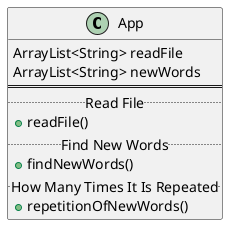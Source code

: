 @startuml
Class App
{
ArrayList<String> readFile
ArrayList<String> newWords
==
.. Read File ..
+ readFile()
.. Find New Words ..
+ findNewWords()
.. How Many Times It Is Repeated ..
+ repetitionOfNewWords()
}
@enduml